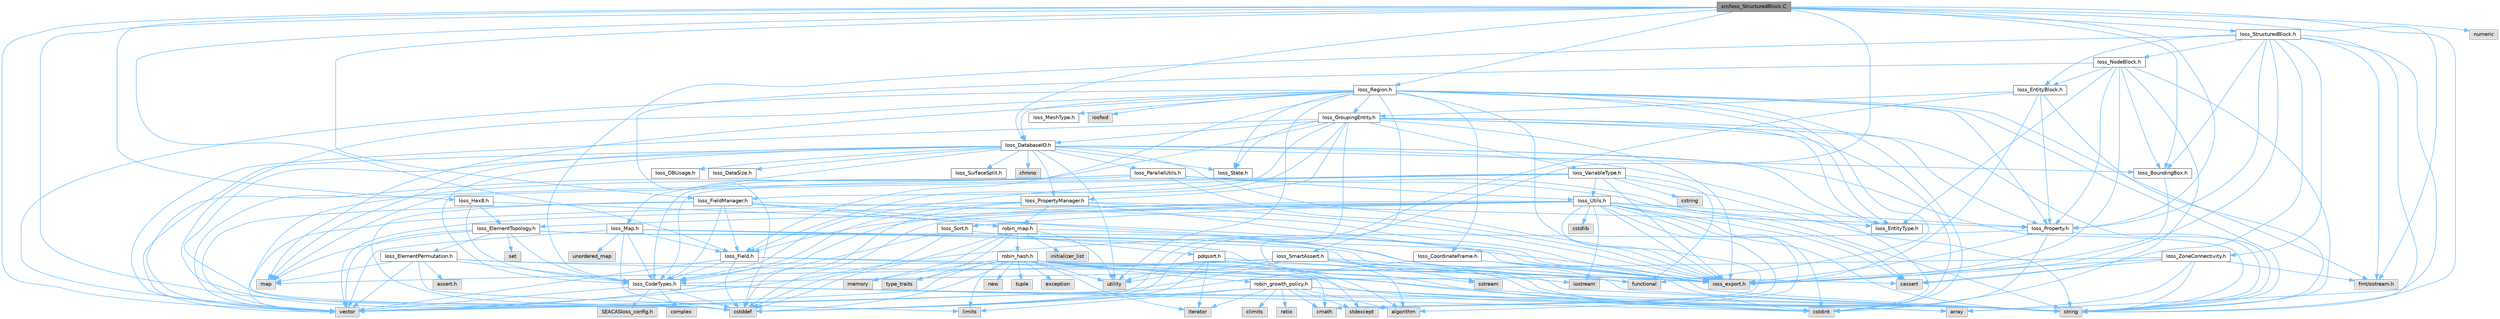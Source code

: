 digraph "src/Ioss_StructuredBlock.C"
{
 // INTERACTIVE_SVG=YES
 // LATEX_PDF_SIZE
  bgcolor="transparent";
  edge [fontname=Helvetica,fontsize=10,labelfontname=Helvetica,labelfontsize=10];
  node [fontname=Helvetica,fontsize=10,shape=box,height=0.2,width=0.4];
  Node1 [id="Node000001",label="src/Ioss_StructuredBlock.C",height=0.2,width=0.4,color="gray40", fillcolor="grey60", style="filled", fontcolor="black",tooltip=" "];
  Node1 -> Node2 [id="edge1_Node000001_Node000002",color="steelblue1",style="solid",tooltip=" "];
  Node2 [id="Node000002",label="Ioss_BoundingBox.h",height=0.2,width=0.4,color="grey40", fillcolor="white", style="filled",URL="$Ioss__BoundingBox_8h.html",tooltip=" "];
  Node2 -> Node3 [id="edge2_Node000002_Node000003",color="steelblue1",style="solid",tooltip=" "];
  Node3 [id="Node000003",label="ioss_export.h",height=0.2,width=0.4,color="grey60", fillcolor="#E0E0E0", style="filled",tooltip=" "];
  Node1 -> Node4 [id="edge3_Node000001_Node000004",color="steelblue1",style="solid",tooltip=" "];
  Node4 [id="Node000004",label="Ioss_DatabaseIO.h",height=0.2,width=0.4,color="grey40", fillcolor="white", style="filled",URL="$Ioss__DatabaseIO_8h.html",tooltip=" "];
  Node4 -> Node3 [id="edge4_Node000004_Node000003",color="steelblue1",style="solid",tooltip=" "];
  Node4 -> Node2 [id="edge5_Node000004_Node000002",color="steelblue1",style="solid",tooltip=" "];
  Node4 -> Node5 [id="edge6_Node000004_Node000005",color="steelblue1",style="solid",tooltip=" "];
  Node5 [id="Node000005",label="Ioss_CodeTypes.h",height=0.2,width=0.4,color="grey40", fillcolor="white", style="filled",URL="$Ioss__CodeTypes_8h.html",tooltip=" "];
  Node5 -> Node6 [id="edge7_Node000005_Node000006",color="steelblue1",style="solid",tooltip=" "];
  Node6 [id="Node000006",label="array",height=0.2,width=0.4,color="grey60", fillcolor="#E0E0E0", style="filled",tooltip=" "];
  Node5 -> Node7 [id="edge8_Node000005_Node000007",color="steelblue1",style="solid",tooltip=" "];
  Node7 [id="Node000007",label="cstddef",height=0.2,width=0.4,color="grey60", fillcolor="#E0E0E0", style="filled",tooltip=" "];
  Node5 -> Node8 [id="edge9_Node000005_Node000008",color="steelblue1",style="solid",tooltip=" "];
  Node8 [id="Node000008",label="cstdint",height=0.2,width=0.4,color="grey60", fillcolor="#E0E0E0", style="filled",tooltip=" "];
  Node5 -> Node9 [id="edge10_Node000005_Node000009",color="steelblue1",style="solid",tooltip=" "];
  Node9 [id="Node000009",label="string",height=0.2,width=0.4,color="grey60", fillcolor="#E0E0E0", style="filled",tooltip=" "];
  Node5 -> Node10 [id="edge11_Node000005_Node000010",color="steelblue1",style="solid",tooltip=" "];
  Node10 [id="Node000010",label="vector",height=0.2,width=0.4,color="grey60", fillcolor="#E0E0E0", style="filled",tooltip=" "];
  Node5 -> Node11 [id="edge12_Node000005_Node000011",color="steelblue1",style="solid",tooltip=" "];
  Node11 [id="Node000011",label="SEACASIoss_config.h",height=0.2,width=0.4,color="grey60", fillcolor="#E0E0E0", style="filled",tooltip=" "];
  Node5 -> Node12 [id="edge13_Node000005_Node000012",color="steelblue1",style="solid",tooltip=" "];
  Node12 [id="Node000012",label="complex",height=0.2,width=0.4,color="grey60", fillcolor="#E0E0E0", style="filled",tooltip=" "];
  Node4 -> Node13 [id="edge14_Node000004_Node000013",color="steelblue1",style="solid",tooltip=" "];
  Node13 [id="Node000013",label="Ioss_DBUsage.h",height=0.2,width=0.4,color="grey40", fillcolor="white", style="filled",URL="$Ioss__DBUsage_8h.html",tooltip=" "];
  Node4 -> Node14 [id="edge15_Node000004_Node000014",color="steelblue1",style="solid",tooltip=" "];
  Node14 [id="Node000014",label="Ioss_DataSize.h",height=0.2,width=0.4,color="grey40", fillcolor="white", style="filled",URL="$Ioss__DataSize_8h.html",tooltip=" "];
  Node4 -> Node15 [id="edge16_Node000004_Node000015",color="steelblue1",style="solid",tooltip=" "];
  Node15 [id="Node000015",label="Ioss_EntityType.h",height=0.2,width=0.4,color="grey40", fillcolor="white", style="filled",URL="$Ioss__EntityType_8h.html",tooltip=" "];
  Node4 -> Node16 [id="edge17_Node000004_Node000016",color="steelblue1",style="solid",tooltip=" "];
  Node16 [id="Node000016",label="Ioss_Map.h",height=0.2,width=0.4,color="grey40", fillcolor="white", style="filled",URL="$Ioss__Map_8h.html",tooltip=" "];
  Node16 -> Node3 [id="edge18_Node000016_Node000003",color="steelblue1",style="solid",tooltip=" "];
  Node16 -> Node5 [id="edge19_Node000016_Node000005",color="steelblue1",style="solid",tooltip=" "];
  Node16 -> Node17 [id="edge20_Node000016_Node000017",color="steelblue1",style="solid",tooltip=" "];
  Node17 [id="Node000017",label="Ioss_Field.h",height=0.2,width=0.4,color="grey40", fillcolor="white", style="filled",URL="$Ioss__Field_8h.html",tooltip=" "];
  Node17 -> Node3 [id="edge21_Node000017_Node000003",color="steelblue1",style="solid",tooltip=" "];
  Node17 -> Node5 [id="edge22_Node000017_Node000005",color="steelblue1",style="solid",tooltip=" "];
  Node17 -> Node7 [id="edge23_Node000017_Node000007",color="steelblue1",style="solid",tooltip=" "];
  Node17 -> Node9 [id="edge24_Node000017_Node000009",color="steelblue1",style="solid",tooltip=" "];
  Node17 -> Node10 [id="edge25_Node000017_Node000010",color="steelblue1",style="solid",tooltip=" "];
  Node16 -> Node7 [id="edge26_Node000016_Node000007",color="steelblue1",style="solid",tooltip=" "];
  Node16 -> Node8 [id="edge27_Node000016_Node000008",color="steelblue1",style="solid",tooltip=" "];
  Node16 -> Node9 [id="edge28_Node000016_Node000009",color="steelblue1",style="solid",tooltip=" "];
  Node16 -> Node10 [id="edge29_Node000016_Node000010",color="steelblue1",style="solid",tooltip=" "];
  Node16 -> Node18 [id="edge30_Node000016_Node000018",color="steelblue1",style="solid",tooltip=" "];
  Node18 [id="Node000018",label="unordered_map",height=0.2,width=0.4,color="grey60", fillcolor="#E0E0E0", style="filled",tooltip=" "];
  Node4 -> Node19 [id="edge31_Node000004_Node000019",color="steelblue1",style="solid",tooltip=" "];
  Node19 [id="Node000019",label="Ioss_ParallelUtils.h",height=0.2,width=0.4,color="grey40", fillcolor="white", style="filled",URL="$Ioss__ParallelUtils_8h.html",tooltip=" "];
  Node19 -> Node3 [id="edge32_Node000019_Node000003",color="steelblue1",style="solid",tooltip=" "];
  Node19 -> Node5 [id="edge33_Node000019_Node000005",color="steelblue1",style="solid",tooltip=" "];
  Node19 -> Node20 [id="edge34_Node000019_Node000020",color="steelblue1",style="solid",tooltip=" "];
  Node20 [id="Node000020",label="Ioss_Utils.h",height=0.2,width=0.4,color="grey40", fillcolor="white", style="filled",URL="$Ioss__Utils_8h.html",tooltip=" "];
  Node20 -> Node3 [id="edge35_Node000020_Node000003",color="steelblue1",style="solid",tooltip=" "];
  Node20 -> Node5 [id="edge36_Node000020_Node000005",color="steelblue1",style="solid",tooltip=" "];
  Node20 -> Node21 [id="edge37_Node000020_Node000021",color="steelblue1",style="solid",tooltip=" "];
  Node21 [id="Node000021",label="Ioss_ElementTopology.h",height=0.2,width=0.4,color="grey40", fillcolor="white", style="filled",URL="$Ioss__ElementTopology_8h.html",tooltip=" "];
  Node21 -> Node3 [id="edge38_Node000021_Node000003",color="steelblue1",style="solid",tooltip=" "];
  Node21 -> Node5 [id="edge39_Node000021_Node000005",color="steelblue1",style="solid",tooltip=" "];
  Node21 -> Node22 [id="edge40_Node000021_Node000022",color="steelblue1",style="solid",tooltip=" "];
  Node22 [id="Node000022",label="Ioss_ElementPermutation.h",height=0.2,width=0.4,color="grey40", fillcolor="white", style="filled",URL="$Ioss__ElementPermutation_8h.html",tooltip=" "];
  Node22 -> Node3 [id="edge41_Node000022_Node000003",color="steelblue1",style="solid",tooltip=" "];
  Node22 -> Node5 [id="edge42_Node000022_Node000005",color="steelblue1",style="solid",tooltip=" "];
  Node22 -> Node23 [id="edge43_Node000022_Node000023",color="steelblue1",style="solid",tooltip=" "];
  Node23 [id="Node000023",label="assert.h",height=0.2,width=0.4,color="grey60", fillcolor="#E0E0E0", style="filled",tooltip=" "];
  Node22 -> Node24 [id="edge44_Node000022_Node000024",color="steelblue1",style="solid",tooltip=" "];
  Node24 [id="Node000024",label="limits",height=0.2,width=0.4,color="grey60", fillcolor="#E0E0E0", style="filled",tooltip=" "];
  Node22 -> Node25 [id="edge45_Node000022_Node000025",color="steelblue1",style="solid",tooltip=" "];
  Node25 [id="Node000025",label="map",height=0.2,width=0.4,color="grey60", fillcolor="#E0E0E0", style="filled",tooltip=" "];
  Node22 -> Node9 [id="edge46_Node000022_Node000009",color="steelblue1",style="solid",tooltip=" "];
  Node22 -> Node10 [id="edge47_Node000022_Node000010",color="steelblue1",style="solid",tooltip=" "];
  Node21 -> Node25 [id="edge48_Node000021_Node000025",color="steelblue1",style="solid",tooltip=" "];
  Node21 -> Node26 [id="edge49_Node000021_Node000026",color="steelblue1",style="solid",tooltip=" "];
  Node26 [id="Node000026",label="set",height=0.2,width=0.4,color="grey60", fillcolor="#E0E0E0", style="filled",tooltip=" "];
  Node21 -> Node9 [id="edge50_Node000021_Node000009",color="steelblue1",style="solid",tooltip=" "];
  Node21 -> Node10 [id="edge51_Node000021_Node000010",color="steelblue1",style="solid",tooltip=" "];
  Node20 -> Node15 [id="edge52_Node000020_Node000015",color="steelblue1",style="solid",tooltip=" "];
  Node20 -> Node17 [id="edge53_Node000020_Node000017",color="steelblue1",style="solid",tooltip=" "];
  Node20 -> Node27 [id="edge54_Node000020_Node000027",color="steelblue1",style="solid",tooltip=" "];
  Node27 [id="Node000027",label="Ioss_Property.h",height=0.2,width=0.4,color="grey40", fillcolor="white", style="filled",URL="$Ioss__Property_8h.html",tooltip=" "];
  Node27 -> Node3 [id="edge55_Node000027_Node000003",color="steelblue1",style="solid",tooltip=" "];
  Node27 -> Node8 [id="edge56_Node000027_Node000008",color="steelblue1",style="solid",tooltip=" "];
  Node27 -> Node9 [id="edge57_Node000027_Node000009",color="steelblue1",style="solid",tooltip=" "];
  Node27 -> Node10 [id="edge58_Node000027_Node000010",color="steelblue1",style="solid",tooltip=" "];
  Node20 -> Node28 [id="edge59_Node000020_Node000028",color="steelblue1",style="solid",tooltip=" "];
  Node28 [id="Node000028",label="Ioss_Sort.h",height=0.2,width=0.4,color="grey40", fillcolor="white", style="filled",URL="$Ioss__Sort_8h.html",tooltip=" "];
  Node28 -> Node29 [id="edge60_Node000028_Node000029",color="steelblue1",style="solid",tooltip=" "];
  Node29 [id="Node000029",label="pdqsort.h",height=0.2,width=0.4,color="grey40", fillcolor="white", style="filled",URL="$pdqsort_8h.html",tooltip=" "];
  Node29 -> Node30 [id="edge61_Node000029_Node000030",color="steelblue1",style="solid",tooltip=" "];
  Node30 [id="Node000030",label="algorithm",height=0.2,width=0.4,color="grey60", fillcolor="#E0E0E0", style="filled",tooltip=" "];
  Node29 -> Node7 [id="edge62_Node000029_Node000007",color="steelblue1",style="solid",tooltip=" "];
  Node29 -> Node31 [id="edge63_Node000029_Node000031",color="steelblue1",style="solid",tooltip=" "];
  Node31 [id="Node000031",label="functional",height=0.2,width=0.4,color="grey60", fillcolor="#E0E0E0", style="filled",tooltip=" "];
  Node29 -> Node32 [id="edge64_Node000029_Node000032",color="steelblue1",style="solid",tooltip=" "];
  Node32 [id="Node000032",label="iterator",height=0.2,width=0.4,color="grey60", fillcolor="#E0E0E0", style="filled",tooltip=" "];
  Node29 -> Node33 [id="edge65_Node000029_Node000033",color="steelblue1",style="solid",tooltip=" "];
  Node33 [id="Node000033",label="utility",height=0.2,width=0.4,color="grey60", fillcolor="#E0E0E0", style="filled",tooltip=" "];
  Node28 -> Node7 [id="edge66_Node000028_Node000007",color="steelblue1",style="solid",tooltip=" "];
  Node28 -> Node10 [id="edge67_Node000028_Node000010",color="steelblue1",style="solid",tooltip=" "];
  Node20 -> Node30 [id="edge68_Node000020_Node000030",color="steelblue1",style="solid",tooltip=" "];
  Node20 -> Node34 [id="edge69_Node000020_Node000034",color="steelblue1",style="solid",tooltip=" "];
  Node34 [id="Node000034",label="cassert",height=0.2,width=0.4,color="grey60", fillcolor="#E0E0E0", style="filled",tooltip=" "];
  Node20 -> Node35 [id="edge70_Node000020_Node000035",color="steelblue1",style="solid",tooltip=" "];
  Node35 [id="Node000035",label="cmath",height=0.2,width=0.4,color="grey60", fillcolor="#E0E0E0", style="filled",tooltip=" "];
  Node20 -> Node7 [id="edge71_Node000020_Node000007",color="steelblue1",style="solid",tooltip=" "];
  Node20 -> Node8 [id="edge72_Node000020_Node000008",color="steelblue1",style="solid",tooltip=" "];
  Node20 -> Node36 [id="edge73_Node000020_Node000036",color="steelblue1",style="solid",tooltip=" "];
  Node36 [id="Node000036",label="cstdlib",height=0.2,width=0.4,color="grey60", fillcolor="#E0E0E0", style="filled",tooltip=" "];
  Node20 -> Node37 [id="edge74_Node000020_Node000037",color="steelblue1",style="solid",tooltip=" "];
  Node37 [id="Node000037",label="iostream",height=0.2,width=0.4,color="grey60", fillcolor="#E0E0E0", style="filled",tooltip=" "];
  Node20 -> Node38 [id="edge75_Node000020_Node000038",color="steelblue1",style="solid",tooltip=" "];
  Node38 [id="Node000038",label="stdexcept",height=0.2,width=0.4,color="grey60", fillcolor="#E0E0E0", style="filled",tooltip=" "];
  Node20 -> Node9 [id="edge76_Node000020_Node000009",color="steelblue1",style="solid",tooltip=" "];
  Node20 -> Node10 [id="edge77_Node000020_Node000010",color="steelblue1",style="solid",tooltip=" "];
  Node19 -> Node34 [id="edge78_Node000019_Node000034",color="steelblue1",style="solid",tooltip=" "];
  Node19 -> Node7 [id="edge79_Node000019_Node000007",color="steelblue1",style="solid",tooltip=" "];
  Node19 -> Node9 [id="edge80_Node000019_Node000009",color="steelblue1",style="solid",tooltip=" "];
  Node19 -> Node10 [id="edge81_Node000019_Node000010",color="steelblue1",style="solid",tooltip=" "];
  Node4 -> Node39 [id="edge82_Node000004_Node000039",color="steelblue1",style="solid",tooltip=" "];
  Node39 [id="Node000039",label="Ioss_PropertyManager.h",height=0.2,width=0.4,color="grey40", fillcolor="white", style="filled",URL="$Ioss__PropertyManager_8h.html",tooltip=" "];
  Node39 -> Node3 [id="edge83_Node000039_Node000003",color="steelblue1",style="solid",tooltip=" "];
  Node39 -> Node5 [id="edge84_Node000039_Node000005",color="steelblue1",style="solid",tooltip=" "];
  Node39 -> Node27 [id="edge85_Node000039_Node000027",color="steelblue1",style="solid",tooltip=" "];
  Node39 -> Node7 [id="edge86_Node000039_Node000007",color="steelblue1",style="solid",tooltip=" "];
  Node39 -> Node9 [id="edge87_Node000039_Node000009",color="steelblue1",style="solid",tooltip=" "];
  Node39 -> Node10 [id="edge88_Node000039_Node000010",color="steelblue1",style="solid",tooltip=" "];
  Node39 -> Node40 [id="edge89_Node000039_Node000040",color="steelblue1",style="solid",tooltip=" "];
  Node40 [id="Node000040",label="robin_map.h",height=0.2,width=0.4,color="grey40", fillcolor="white", style="filled",URL="$robin__map_8h.html",tooltip=" "];
  Node40 -> Node7 [id="edge90_Node000040_Node000007",color="steelblue1",style="solid",tooltip=" "];
  Node40 -> Node31 [id="edge91_Node000040_Node000031",color="steelblue1",style="solid",tooltip=" "];
  Node40 -> Node41 [id="edge92_Node000040_Node000041",color="steelblue1",style="solid",tooltip=" "];
  Node41 [id="Node000041",label="initializer_list",height=0.2,width=0.4,color="grey60", fillcolor="#E0E0E0", style="filled",tooltip=" "];
  Node40 -> Node42 [id="edge93_Node000040_Node000042",color="steelblue1",style="solid",tooltip=" "];
  Node42 [id="Node000042",label="memory",height=0.2,width=0.4,color="grey60", fillcolor="#E0E0E0", style="filled",tooltip=" "];
  Node40 -> Node43 [id="edge94_Node000040_Node000043",color="steelblue1",style="solid",tooltip=" "];
  Node43 [id="Node000043",label="type_traits",height=0.2,width=0.4,color="grey60", fillcolor="#E0E0E0", style="filled",tooltip=" "];
  Node40 -> Node33 [id="edge95_Node000040_Node000033",color="steelblue1",style="solid",tooltip=" "];
  Node40 -> Node44 [id="edge96_Node000040_Node000044",color="steelblue1",style="solid",tooltip=" "];
  Node44 [id="Node000044",label="robin_hash.h",height=0.2,width=0.4,color="grey40", fillcolor="white", style="filled",URL="$robin__hash_8h.html",tooltip=" "];
  Node44 -> Node30 [id="edge97_Node000044_Node000030",color="steelblue1",style="solid",tooltip=" "];
  Node44 -> Node34 [id="edge98_Node000044_Node000034",color="steelblue1",style="solid",tooltip=" "];
  Node44 -> Node35 [id="edge99_Node000044_Node000035",color="steelblue1",style="solid",tooltip=" "];
  Node44 -> Node7 [id="edge100_Node000044_Node000007",color="steelblue1",style="solid",tooltip=" "];
  Node44 -> Node8 [id="edge101_Node000044_Node000008",color="steelblue1",style="solid",tooltip=" "];
  Node44 -> Node45 [id="edge102_Node000044_Node000045",color="steelblue1",style="solid",tooltip=" "];
  Node45 [id="Node000045",label="exception",height=0.2,width=0.4,color="grey60", fillcolor="#E0E0E0", style="filled",tooltip=" "];
  Node44 -> Node32 [id="edge103_Node000044_Node000032",color="steelblue1",style="solid",tooltip=" "];
  Node44 -> Node24 [id="edge104_Node000044_Node000024",color="steelblue1",style="solid",tooltip=" "];
  Node44 -> Node42 [id="edge105_Node000044_Node000042",color="steelblue1",style="solid",tooltip=" "];
  Node44 -> Node46 [id="edge106_Node000044_Node000046",color="steelblue1",style="solid",tooltip=" "];
  Node46 [id="Node000046",label="new",height=0.2,width=0.4,color="grey60", fillcolor="#E0E0E0", style="filled",tooltip=" "];
  Node44 -> Node38 [id="edge107_Node000044_Node000038",color="steelblue1",style="solid",tooltip=" "];
  Node44 -> Node47 [id="edge108_Node000044_Node000047",color="steelblue1",style="solid",tooltip=" "];
  Node47 [id="Node000047",label="tuple",height=0.2,width=0.4,color="grey60", fillcolor="#E0E0E0", style="filled",tooltip=" "];
  Node44 -> Node43 [id="edge109_Node000044_Node000043",color="steelblue1",style="solid",tooltip=" "];
  Node44 -> Node33 [id="edge110_Node000044_Node000033",color="steelblue1",style="solid",tooltip=" "];
  Node44 -> Node10 [id="edge111_Node000044_Node000010",color="steelblue1",style="solid",tooltip=" "];
  Node44 -> Node48 [id="edge112_Node000044_Node000048",color="steelblue1",style="solid",tooltip=" "];
  Node48 [id="Node000048",label="robin_growth_policy.h",height=0.2,width=0.4,color="grey40", fillcolor="white", style="filled",URL="$robin__growth__policy_8h.html",tooltip=" "];
  Node48 -> Node30 [id="edge113_Node000048_Node000030",color="steelblue1",style="solid",tooltip=" "];
  Node48 -> Node6 [id="edge114_Node000048_Node000006",color="steelblue1",style="solid",tooltip=" "];
  Node48 -> Node49 [id="edge115_Node000048_Node000049",color="steelblue1",style="solid",tooltip=" "];
  Node49 [id="Node000049",label="climits",height=0.2,width=0.4,color="grey60", fillcolor="#E0E0E0", style="filled",tooltip=" "];
  Node48 -> Node35 [id="edge116_Node000048_Node000035",color="steelblue1",style="solid",tooltip=" "];
  Node48 -> Node7 [id="edge117_Node000048_Node000007",color="steelblue1",style="solid",tooltip=" "];
  Node48 -> Node8 [id="edge118_Node000048_Node000008",color="steelblue1",style="solid",tooltip=" "];
  Node48 -> Node32 [id="edge119_Node000048_Node000032",color="steelblue1",style="solid",tooltip=" "];
  Node48 -> Node24 [id="edge120_Node000048_Node000024",color="steelblue1",style="solid",tooltip=" "];
  Node48 -> Node50 [id="edge121_Node000048_Node000050",color="steelblue1",style="solid",tooltip=" "];
  Node50 [id="Node000050",label="ratio",height=0.2,width=0.4,color="grey60", fillcolor="#E0E0E0", style="filled",tooltip=" "];
  Node48 -> Node38 [id="edge122_Node000048_Node000038",color="steelblue1",style="solid",tooltip=" "];
  Node4 -> Node51 [id="edge123_Node000004_Node000051",color="steelblue1",style="solid",tooltip=" "];
  Node51 [id="Node000051",label="Ioss_State.h",height=0.2,width=0.4,color="grey40", fillcolor="white", style="filled",URL="$Ioss__State_8h.html",tooltip=" "];
  Node4 -> Node52 [id="edge124_Node000004_Node000052",color="steelblue1",style="solid",tooltip=" "];
  Node52 [id="Node000052",label="Ioss_SurfaceSplit.h",height=0.2,width=0.4,color="grey40", fillcolor="white", style="filled",URL="$Ioss__SurfaceSplit_8h.html",tooltip=" "];
  Node4 -> Node53 [id="edge125_Node000004_Node000053",color="steelblue1",style="solid",tooltip=" "];
  Node53 [id="Node000053",label="chrono",height=0.2,width=0.4,color="grey60", fillcolor="#E0E0E0", style="filled",tooltip=" "];
  Node4 -> Node7 [id="edge126_Node000004_Node000007",color="steelblue1",style="solid",tooltip=" "];
  Node4 -> Node8 [id="edge127_Node000004_Node000008",color="steelblue1",style="solid",tooltip=" "];
  Node4 -> Node25 [id="edge128_Node000004_Node000025",color="steelblue1",style="solid",tooltip=" "];
  Node4 -> Node9 [id="edge129_Node000004_Node000009",color="steelblue1",style="solid",tooltip=" "];
  Node4 -> Node33 [id="edge130_Node000004_Node000033",color="steelblue1",style="solid",tooltip=" "];
  Node4 -> Node10 [id="edge131_Node000004_Node000010",color="steelblue1",style="solid",tooltip=" "];
  Node1 -> Node17 [id="edge132_Node000001_Node000017",color="steelblue1",style="solid",tooltip=" "];
  Node1 -> Node54 [id="edge133_Node000001_Node000054",color="steelblue1",style="solid",tooltip=" "];
  Node54 [id="Node000054",label="Ioss_FieldManager.h",height=0.2,width=0.4,color="grey40", fillcolor="white", style="filled",URL="$Ioss__FieldManager_8h.html",tooltip=" "];
  Node54 -> Node3 [id="edge134_Node000054_Node000003",color="steelblue1",style="solid",tooltip=" "];
  Node54 -> Node5 [id="edge135_Node000054_Node000005",color="steelblue1",style="solid",tooltip=" "];
  Node54 -> Node17 [id="edge136_Node000054_Node000017",color="steelblue1",style="solid",tooltip=" "];
  Node54 -> Node7 [id="edge137_Node000054_Node000007",color="steelblue1",style="solid",tooltip=" "];
  Node54 -> Node9 [id="edge138_Node000054_Node000009",color="steelblue1",style="solid",tooltip=" "];
  Node54 -> Node10 [id="edge139_Node000054_Node000010",color="steelblue1",style="solid",tooltip=" "];
  Node54 -> Node40 [id="edge140_Node000054_Node000040",color="steelblue1",style="solid",tooltip=" "];
  Node1 -> Node55 [id="edge141_Node000001_Node000055",color="steelblue1",style="solid",tooltip=" "];
  Node55 [id="Node000055",label="Ioss_Hex8.h",height=0.2,width=0.4,color="grey40", fillcolor="white", style="filled",URL="$Ioss__Hex8_8h.html",tooltip=" "];
  Node55 -> Node3 [id="edge142_Node000055_Node000003",color="steelblue1",style="solid",tooltip=" "];
  Node55 -> Node5 [id="edge143_Node000055_Node000005",color="steelblue1",style="solid",tooltip=" "];
  Node55 -> Node21 [id="edge144_Node000055_Node000021",color="steelblue1",style="solid",tooltip=" "];
  Node1 -> Node27 [id="edge145_Node000001_Node000027",color="steelblue1",style="solid",tooltip=" "];
  Node1 -> Node56 [id="edge146_Node000001_Node000056",color="steelblue1",style="solid",tooltip=" "];
  Node56 [id="Node000056",label="Ioss_Region.h",height=0.2,width=0.4,color="grey40", fillcolor="white", style="filled",URL="$Ioss__Region_8h.html",tooltip=" "];
  Node56 -> Node3 [id="edge147_Node000056_Node000003",color="steelblue1",style="solid",tooltip=" "];
  Node56 -> Node57 [id="edge148_Node000056_Node000057",color="steelblue1",style="solid",tooltip=" "];
  Node57 [id="Node000057",label="Ioss_CoordinateFrame.h",height=0.2,width=0.4,color="grey40", fillcolor="white", style="filled",URL="$Ioss__CoordinateFrame_8h.html",tooltip=" "];
  Node57 -> Node3 [id="edge149_Node000057_Node000003",color="steelblue1",style="solid",tooltip=" "];
  Node57 -> Node8 [id="edge150_Node000057_Node000008",color="steelblue1",style="solid",tooltip=" "];
  Node57 -> Node10 [id="edge151_Node000057_Node000010",color="steelblue1",style="solid",tooltip=" "];
  Node56 -> Node4 [id="edge152_Node000056_Node000004",color="steelblue1",style="solid",tooltip=" "];
  Node56 -> Node15 [id="edge153_Node000056_Node000015",color="steelblue1",style="solid",tooltip=" "];
  Node56 -> Node17 [id="edge154_Node000056_Node000017",color="steelblue1",style="solid",tooltip=" "];
  Node56 -> Node58 [id="edge155_Node000056_Node000058",color="steelblue1",style="solid",tooltip=" "];
  Node58 [id="Node000058",label="Ioss_GroupingEntity.h",height=0.2,width=0.4,color="grey40", fillcolor="white", style="filled",URL="$Ioss__GroupingEntity_8h.html",tooltip=" "];
  Node58 -> Node3 [id="edge156_Node000058_Node000003",color="steelblue1",style="solid",tooltip=" "];
  Node58 -> Node5 [id="edge157_Node000058_Node000005",color="steelblue1",style="solid",tooltip=" "];
  Node58 -> Node4 [id="edge158_Node000058_Node000004",color="steelblue1",style="solid",tooltip=" "];
  Node58 -> Node15 [id="edge159_Node000058_Node000015",color="steelblue1",style="solid",tooltip=" "];
  Node58 -> Node17 [id="edge160_Node000058_Node000017",color="steelblue1",style="solid",tooltip=" "];
  Node58 -> Node54 [id="edge161_Node000058_Node000054",color="steelblue1",style="solid",tooltip=" "];
  Node58 -> Node27 [id="edge162_Node000058_Node000027",color="steelblue1",style="solid",tooltip=" "];
  Node58 -> Node39 [id="edge163_Node000058_Node000039",color="steelblue1",style="solid",tooltip=" "];
  Node58 -> Node51 [id="edge164_Node000058_Node000051",color="steelblue1",style="solid",tooltip=" "];
  Node58 -> Node59 [id="edge165_Node000058_Node000059",color="steelblue1",style="solid",tooltip=" "];
  Node59 [id="Node000059",label="Ioss_VariableType.h",height=0.2,width=0.4,color="grey40", fillcolor="white", style="filled",URL="$Ioss__VariableType_8h.html",tooltip=" "];
  Node59 -> Node3 [id="edge166_Node000059_Node000003",color="steelblue1",style="solid",tooltip=" "];
  Node59 -> Node5 [id="edge167_Node000059_Node000005",color="steelblue1",style="solid",tooltip=" "];
  Node59 -> Node20 [id="edge168_Node000059_Node000020",color="steelblue1",style="solid",tooltip=" "];
  Node59 -> Node60 [id="edge169_Node000059_Node000060",color="steelblue1",style="solid",tooltip=" "];
  Node60 [id="Node000060",label="cstring",height=0.2,width=0.4,color="grey60", fillcolor="#E0E0E0", style="filled",tooltip=" "];
  Node59 -> Node31 [id="edge170_Node000059_Node000031",color="steelblue1",style="solid",tooltip=" "];
  Node59 -> Node25 [id="edge171_Node000059_Node000025",color="steelblue1",style="solid",tooltip=" "];
  Node59 -> Node9 [id="edge172_Node000059_Node000009",color="steelblue1",style="solid",tooltip=" "];
  Node59 -> Node10 [id="edge173_Node000059_Node000010",color="steelblue1",style="solid",tooltip=" "];
  Node58 -> Node7 [id="edge174_Node000058_Node000007",color="steelblue1",style="solid",tooltip=" "];
  Node58 -> Node8 [id="edge175_Node000058_Node000008",color="steelblue1",style="solid",tooltip=" "];
  Node58 -> Node9 [id="edge176_Node000058_Node000009",color="steelblue1",style="solid",tooltip=" "];
  Node58 -> Node10 [id="edge177_Node000058_Node000010",color="steelblue1",style="solid",tooltip=" "];
  Node56 -> Node61 [id="edge178_Node000056_Node000061",color="steelblue1",style="solid",tooltip=" "];
  Node61 [id="Node000061",label="Ioss_MeshType.h",height=0.2,width=0.4,color="grey40", fillcolor="white", style="filled",URL="$Ioss__MeshType_8h.html",tooltip=" "];
  Node56 -> Node27 [id="edge179_Node000056_Node000027",color="steelblue1",style="solid",tooltip=" "];
  Node56 -> Node51 [id="edge180_Node000056_Node000051",color="steelblue1",style="solid",tooltip=" "];
  Node56 -> Node7 [id="edge181_Node000056_Node000007",color="steelblue1",style="solid",tooltip=" "];
  Node56 -> Node8 [id="edge182_Node000056_Node000008",color="steelblue1",style="solid",tooltip=" "];
  Node56 -> Node31 [id="edge183_Node000056_Node000031",color="steelblue1",style="solid",tooltip=" "];
  Node56 -> Node62 [id="edge184_Node000056_Node000062",color="steelblue1",style="solid",tooltip=" "];
  Node62 [id="Node000062",label="iosfwd",height=0.2,width=0.4,color="grey60", fillcolor="#E0E0E0", style="filled",tooltip=" "];
  Node56 -> Node25 [id="edge185_Node000056_Node000025",color="steelblue1",style="solid",tooltip=" "];
  Node56 -> Node9 [id="edge186_Node000056_Node000009",color="steelblue1",style="solid",tooltip=" "];
  Node56 -> Node33 [id="edge187_Node000056_Node000033",color="steelblue1",style="solid",tooltip=" "];
  Node56 -> Node10 [id="edge188_Node000056_Node000010",color="steelblue1",style="solid",tooltip=" "];
  Node56 -> Node63 [id="edge189_Node000056_Node000063",color="steelblue1",style="solid",tooltip=" "];
  Node63 [id="Node000063",label="sstream",height=0.2,width=0.4,color="grey60", fillcolor="#E0E0E0", style="filled",tooltip=" "];
  Node56 -> Node64 [id="edge190_Node000056_Node000064",color="steelblue1",style="solid",tooltip=" "];
  Node64 [id="Node000064",label="fmt/ostream.h",height=0.2,width=0.4,color="grey60", fillcolor="#E0E0E0", style="filled",tooltip=" "];
  Node1 -> Node65 [id="edge191_Node000001_Node000065",color="steelblue1",style="solid",tooltip=" "];
  Node65 [id="Node000065",label="Ioss_SmartAssert.h",height=0.2,width=0.4,color="grey40", fillcolor="white", style="filled",URL="$Ioss__SmartAssert_8h.html",tooltip=" "];
  Node65 -> Node3 [id="edge192_Node000065_Node000003",color="steelblue1",style="solid",tooltip=" "];
  Node65 -> Node37 [id="edge193_Node000065_Node000037",color="steelblue1",style="solid",tooltip=" "];
  Node65 -> Node25 [id="edge194_Node000065_Node000025",color="steelblue1",style="solid",tooltip=" "];
  Node65 -> Node63 [id="edge195_Node000065_Node000063",color="steelblue1",style="solid",tooltip=" "];
  Node65 -> Node9 [id="edge196_Node000065_Node000009",color="steelblue1",style="solid",tooltip=" "];
  Node65 -> Node33 [id="edge197_Node000065_Node000033",color="steelblue1",style="solid",tooltip=" "];
  Node65 -> Node10 [id="edge198_Node000065_Node000010",color="steelblue1",style="solid",tooltip=" "];
  Node1 -> Node66 [id="edge199_Node000001_Node000066",color="steelblue1",style="solid",tooltip=" "];
  Node66 [id="Node000066",label="Ioss_StructuredBlock.h",height=0.2,width=0.4,color="grey40", fillcolor="white", style="filled",URL="$Ioss__StructuredBlock_8h.html",tooltip=" "];
  Node66 -> Node3 [id="edge200_Node000066_Node000003",color="steelblue1",style="solid",tooltip=" "];
  Node66 -> Node2 [id="edge201_Node000066_Node000002",color="steelblue1",style="solid",tooltip=" "];
  Node66 -> Node5 [id="edge202_Node000066_Node000005",color="steelblue1",style="solid",tooltip=" "];
  Node66 -> Node67 [id="edge203_Node000066_Node000067",color="steelblue1",style="solid",tooltip=" "];
  Node67 [id="Node000067",label="Ioss_EntityBlock.h",height=0.2,width=0.4,color="grey40", fillcolor="white", style="filled",URL="$Ioss__EntityBlock_8h.html",tooltip=" "];
  Node67 -> Node3 [id="edge204_Node000067_Node000003",color="steelblue1",style="solid",tooltip=" "];
  Node67 -> Node58 [id="edge205_Node000067_Node000058",color="steelblue1",style="solid",tooltip=" "];
  Node67 -> Node27 [id="edge206_Node000067_Node000027",color="steelblue1",style="solid",tooltip=" "];
  Node67 -> Node7 [id="edge207_Node000067_Node000007",color="steelblue1",style="solid",tooltip=" "];
  Node67 -> Node9 [id="edge208_Node000067_Node000009",color="steelblue1",style="solid",tooltip=" "];
  Node66 -> Node68 [id="edge209_Node000066_Node000068",color="steelblue1",style="solid",tooltip=" "];
  Node68 [id="Node000068",label="Ioss_NodeBlock.h",height=0.2,width=0.4,color="grey40", fillcolor="white", style="filled",URL="$Ioss__NodeBlock_8h.html",tooltip=" "];
  Node68 -> Node3 [id="edge210_Node000068_Node000003",color="steelblue1",style="solid",tooltip=" "];
  Node68 -> Node2 [id="edge211_Node000068_Node000002",color="steelblue1",style="solid",tooltip=" "];
  Node68 -> Node67 [id="edge212_Node000068_Node000067",color="steelblue1",style="solid",tooltip=" "];
  Node68 -> Node15 [id="edge213_Node000068_Node000015",color="steelblue1",style="solid",tooltip=" "];
  Node68 -> Node27 [id="edge214_Node000068_Node000027",color="steelblue1",style="solid",tooltip=" "];
  Node68 -> Node7 [id="edge215_Node000068_Node000007",color="steelblue1",style="solid",tooltip=" "];
  Node68 -> Node8 [id="edge216_Node000068_Node000008",color="steelblue1",style="solid",tooltip=" "];
  Node68 -> Node9 [id="edge217_Node000068_Node000009",color="steelblue1",style="solid",tooltip=" "];
  Node66 -> Node27 [id="edge218_Node000066_Node000027",color="steelblue1",style="solid",tooltip=" "];
  Node66 -> Node69 [id="edge219_Node000066_Node000069",color="steelblue1",style="solid",tooltip=" "];
  Node69 [id="Node000069",label="Ioss_ZoneConnectivity.h",height=0.2,width=0.4,color="grey40", fillcolor="white", style="filled",URL="$Ioss__ZoneConnectivity_8h.html",tooltip=" "];
  Node69 -> Node3 [id="edge220_Node000069_Node000003",color="steelblue1",style="solid",tooltip=" "];
  Node69 -> Node5 [id="edge221_Node000069_Node000005",color="steelblue1",style="solid",tooltip=" "];
  Node69 -> Node6 [id="edge222_Node000069_Node000006",color="steelblue1",style="solid",tooltip=" "];
  Node69 -> Node34 [id="edge223_Node000069_Node000034",color="steelblue1",style="solid",tooltip=" "];
  Node69 -> Node64 [id="edge224_Node000069_Node000064",color="steelblue1",style="solid",tooltip=" "];
  Node69 -> Node9 [id="edge225_Node000069_Node000009",color="steelblue1",style="solid",tooltip=" "];
  Node66 -> Node6 [id="edge226_Node000066_Node000006",color="steelblue1",style="solid",tooltip=" "];
  Node66 -> Node34 [id="edge227_Node000066_Node000034",color="steelblue1",style="solid",tooltip=" "];
  Node66 -> Node64 [id="edge228_Node000066_Node000064",color="steelblue1",style="solid",tooltip=" "];
  Node66 -> Node9 [id="edge229_Node000066_Node000009",color="steelblue1",style="solid",tooltip=" "];
  Node1 -> Node64 [id="edge230_Node000001_Node000064",color="steelblue1",style="solid",tooltip=" "];
  Node1 -> Node7 [id="edge231_Node000001_Node000007",color="steelblue1",style="solid",tooltip=" "];
  Node1 -> Node70 [id="edge232_Node000001_Node000070",color="steelblue1",style="solid",tooltip=" "];
  Node70 [id="Node000070",label="numeric",height=0.2,width=0.4,color="grey60", fillcolor="#E0E0E0", style="filled",tooltip=" "];
  Node1 -> Node9 [id="edge233_Node000001_Node000009",color="steelblue1",style="solid",tooltip=" "];
  Node1 -> Node10 [id="edge234_Node000001_Node000010",color="steelblue1",style="solid",tooltip=" "];
}
